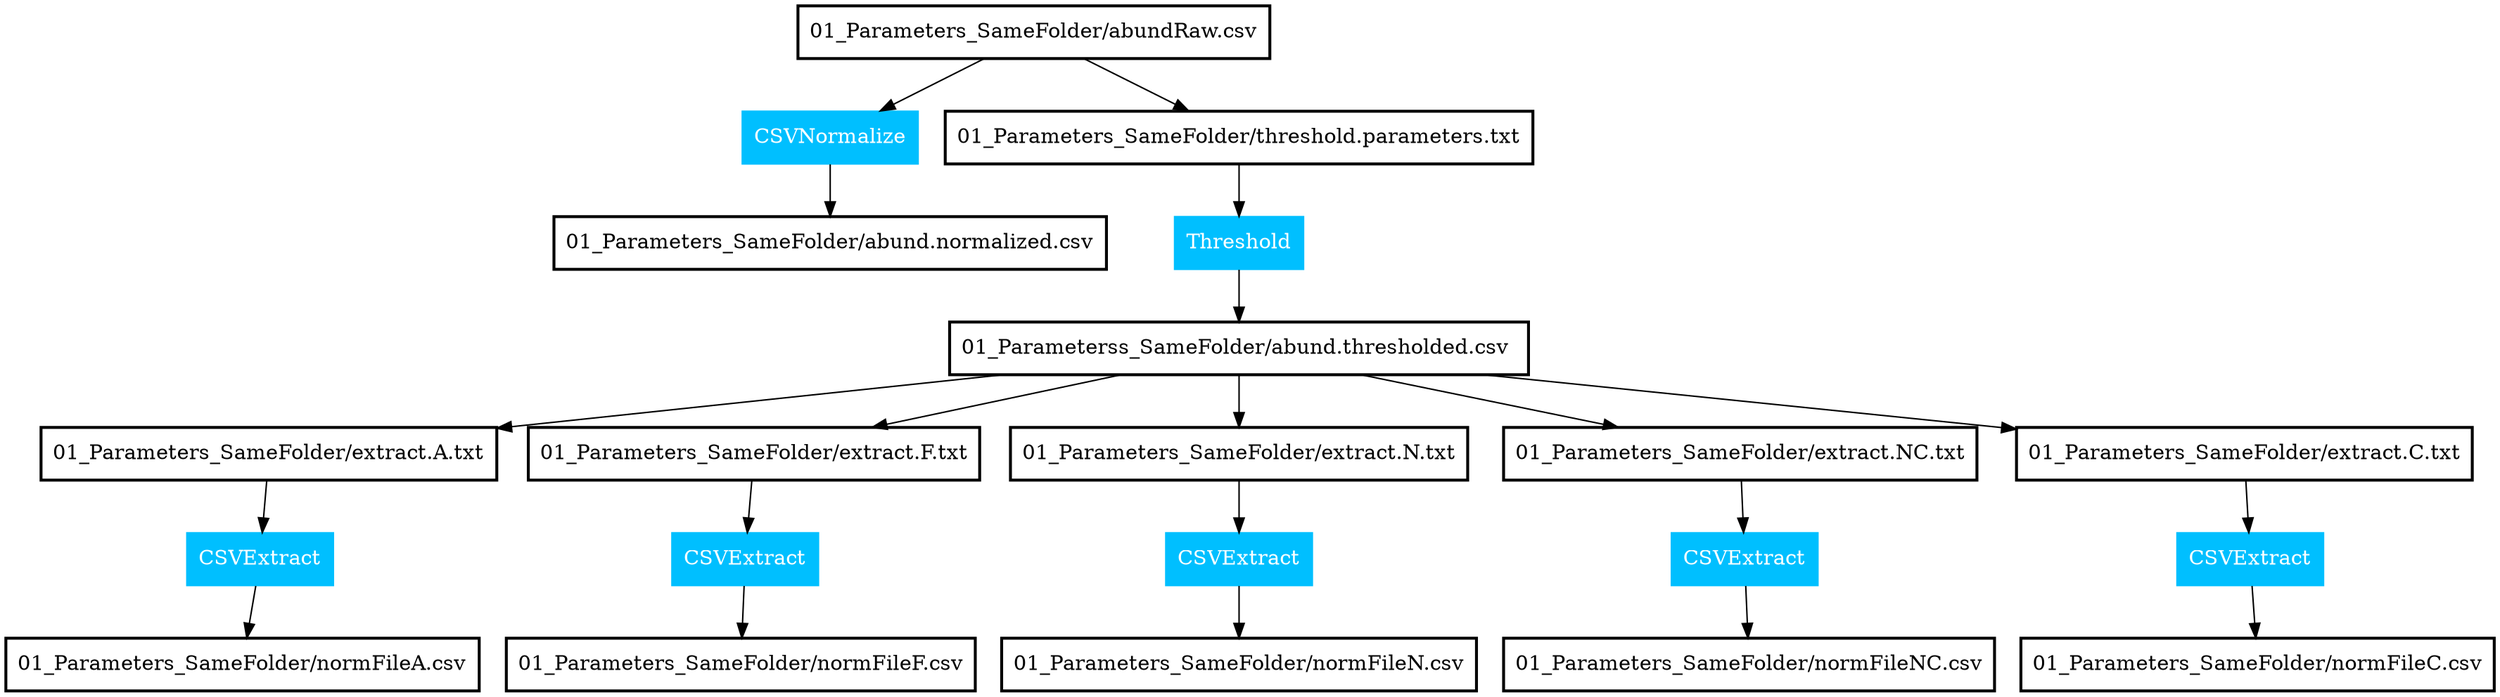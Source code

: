 digraph Basic_DifferentFolder {
    
    
	node [style=bold, shape=box];
	a[label="01_Parameters_SameFolder/abundRaw.csv"];
	b[label="CSVNormalize", color=deepskyblue, style=filled, fontcolor=white];
	c[label="01_Parameters_SameFolder/abund.normalized.csv"];
	
	d[label="01_Parameters_SameFolder/threshold.parameters.txt"];
	e[label="Threshold", color=deepskyblue, style=filled, fontcolor=white];
	f[label="01_Parameterss_SameFolder/abund.thresholded.csv "];
	
	
	
	g[label="01_Parameters_SameFolder/extract.A.txt"];
	h[label="CSVExtract", color=deepskyblue, style=filled, fontcolor=white];
	i[label="01_Parameters_SameFolder/normFileA.csv"];
	
	j[label="01_Parameters_SameFolder/extract.F.txt"];
	k[label="CSVExtract", color=deepskyblue, style=filled, fontcolor=white];
	l[label="01_Parameters_SameFolder/normFileF.csv"];
	
	m[label="01_Parameters_SameFolder/extract.N.txt"];
	n[label="CSVExtract", color=deepskyblue, style=filled, fontcolor=white];
	o[label="01_Parameters_SameFolder/normFileN.csv"];
	
	p[label="01_Parameters_SameFolder/extract.NC.txt"];
	q[label="CSVExtract", color=deepskyblue, style=filled, fontcolor=white];
	r[label="01_Parameters_SameFolder/normFileNC.csv"];
	
	s[label="01_Parameters_SameFolder/extract.C.txt"];
	t[label="CSVExtract", color=deepskyblue, style=filled, fontcolor=white];
	u[label="01_Parameters_SameFolder/normFileC.csv"];

	a -> b;
	b -> c;
	a -> d;
	
	d -> e;
	e -> f;

	g -> h;
	h -> i;
	
    j -> k;
	k -> l;
	
	m -> n;
	n -> o;
	
	p -> q;
	q -> r;
	
	s -> t;
	t -> u;

f -> g;
f -> j;
f -> m;
f -> p;
f -> s;



}
